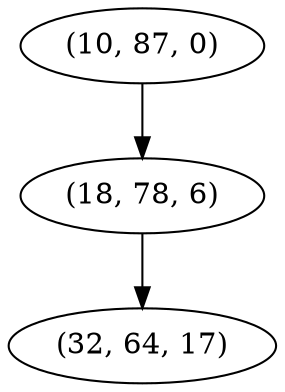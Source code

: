 digraph tree {
    "(10, 87, 0)";
    "(18, 78, 6)";
    "(32, 64, 17)";
    "(10, 87, 0)" -> "(18, 78, 6)";
    "(18, 78, 6)" -> "(32, 64, 17)";
}
